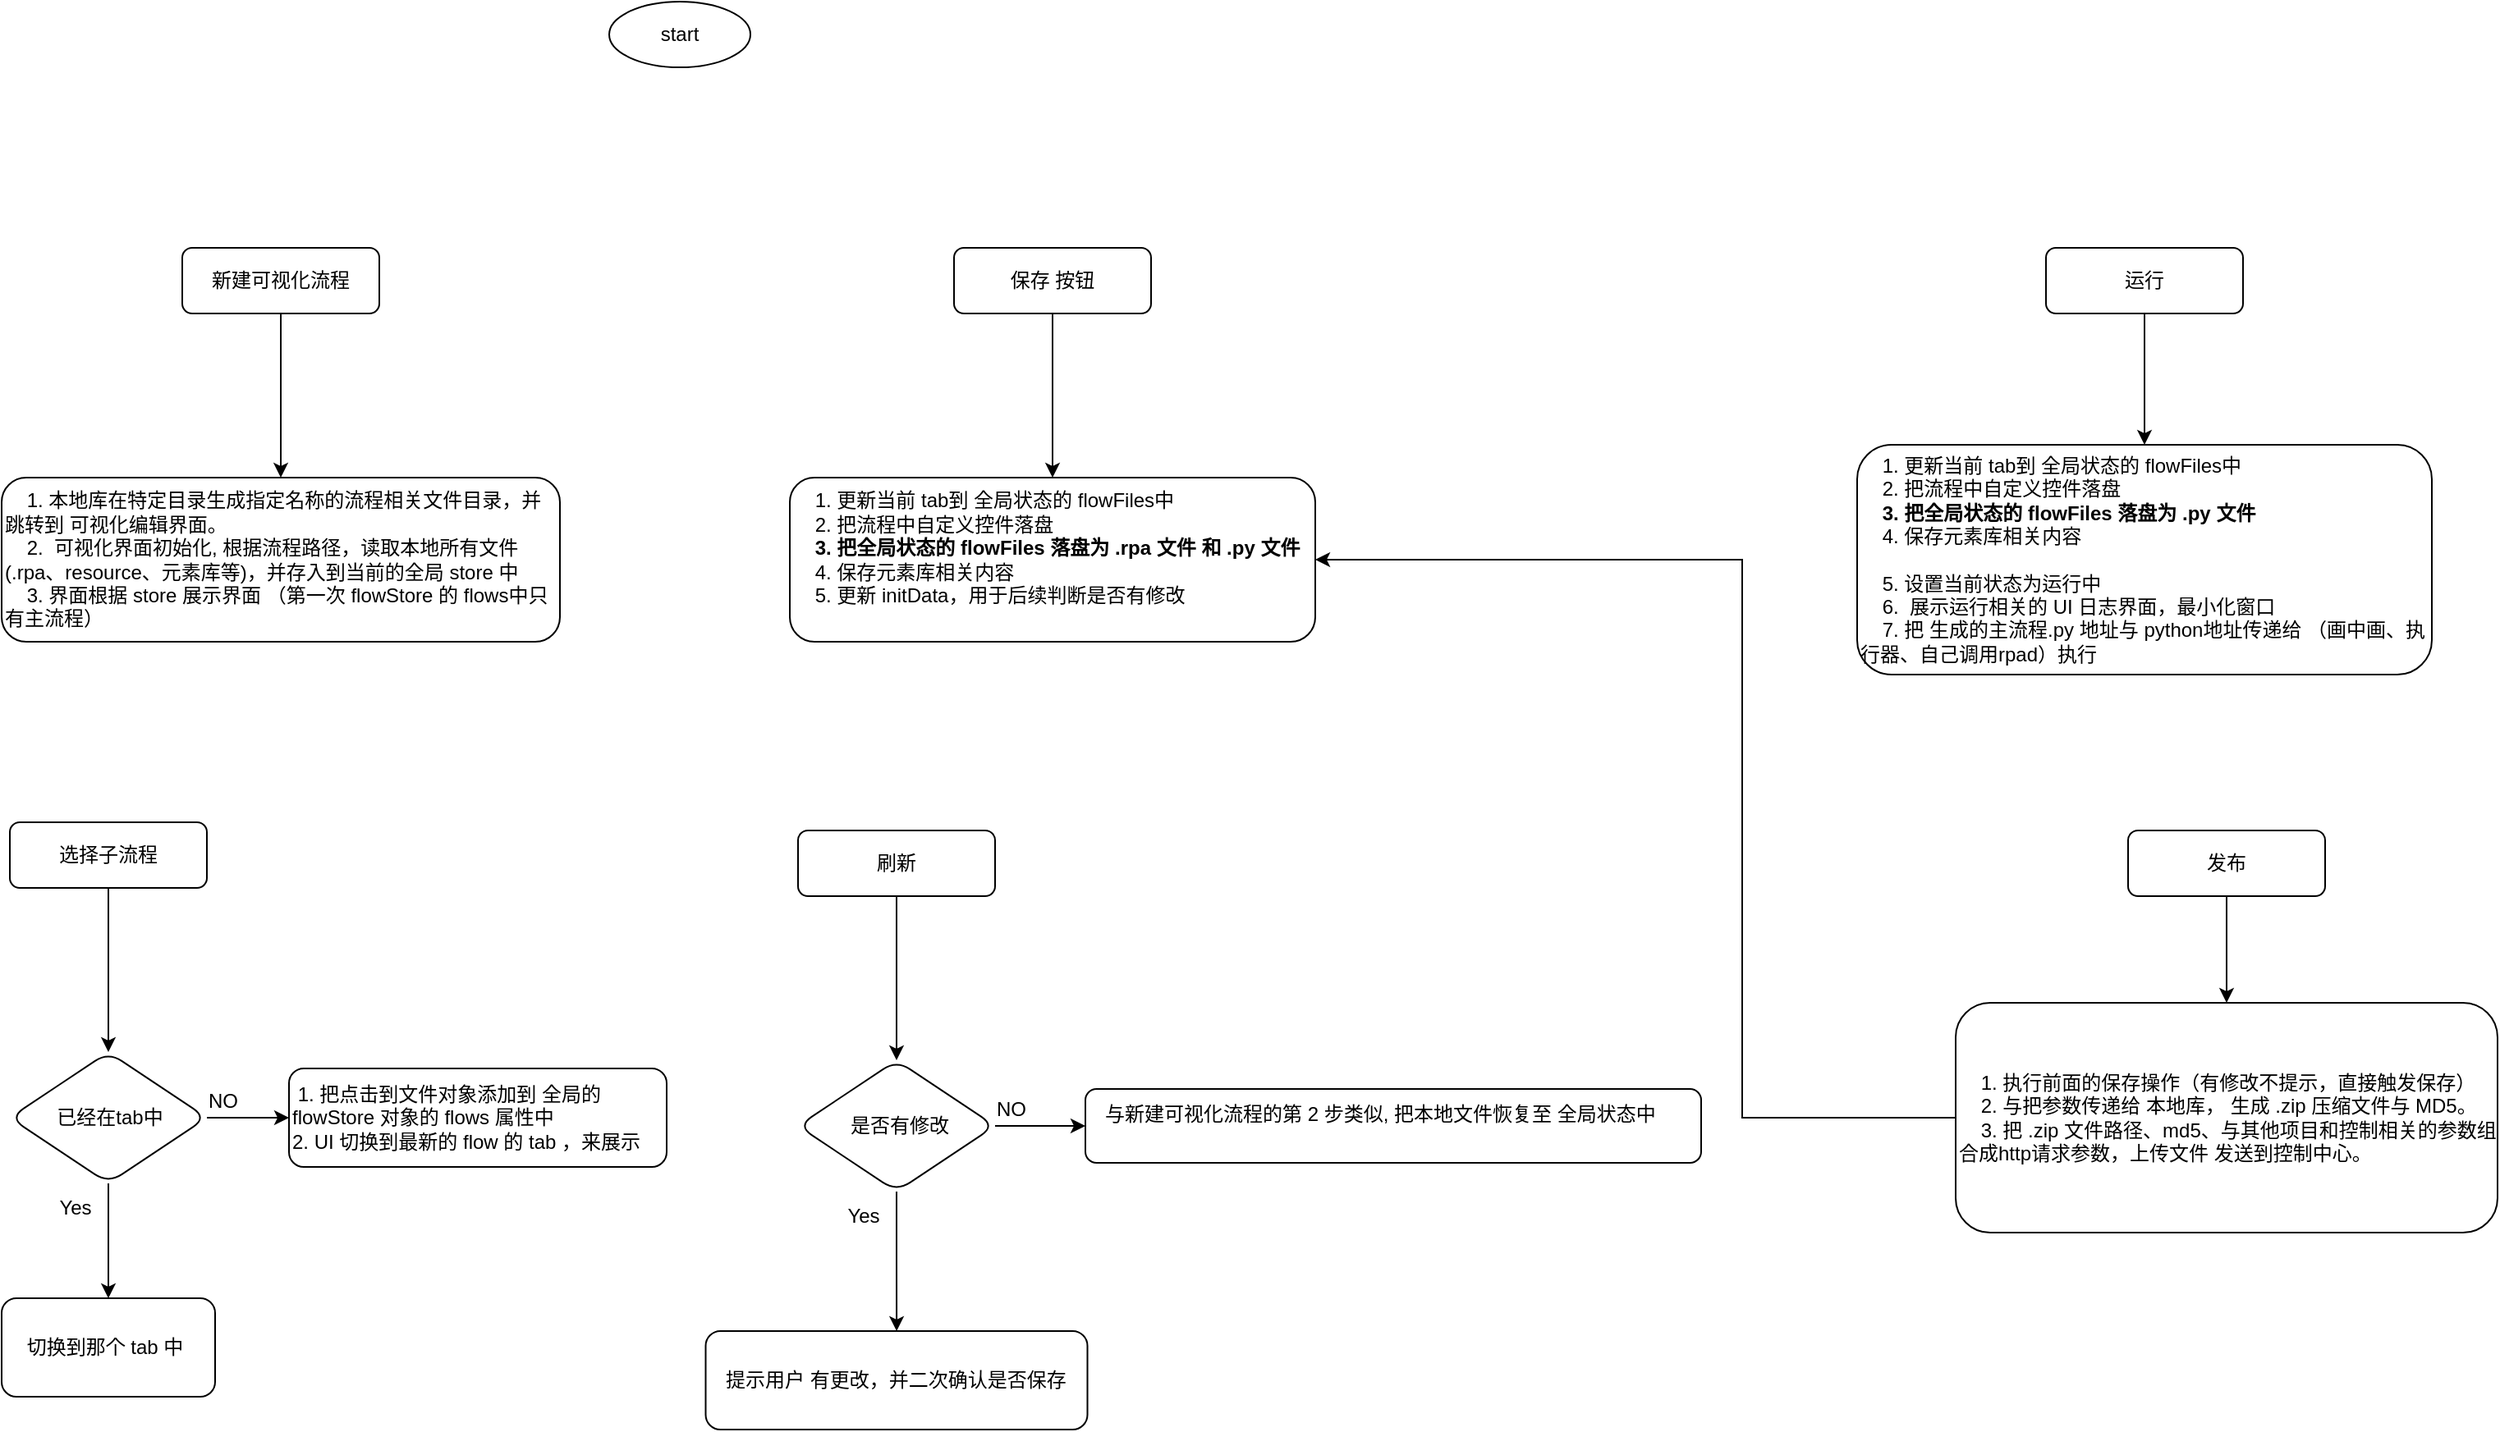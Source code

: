 <mxfile version="24.4.0" type="github">
  <diagram id="C5RBs43oDa-KdzZeNtuy" name="Page-1">
    <mxGraphModel dx="1194" dy="1750" grid="1" gridSize="10" guides="1" tooltips="1" connect="1" arrows="1" fold="1" page="1" pageScale="1" pageWidth="827" pageHeight="1169" math="0" shadow="0">
      <root>
        <mxCell id="WIyWlLk6GJQsqaUBKTNV-0" />
        <mxCell id="WIyWlLk6GJQsqaUBKTNV-1" parent="WIyWlLk6GJQsqaUBKTNV-0" />
        <mxCell id="EGJwQnW9SdyxZlmGQHke-2" value="" style="edgeStyle=orthogonalEdgeStyle;rounded=0;orthogonalLoop=1;jettySize=auto;html=1;fontFamily=Helvetica;fontSize=12;fontColor=default;" edge="1" parent="WIyWlLk6GJQsqaUBKTNV-1" source="WIyWlLk6GJQsqaUBKTNV-3" target="WIyWlLk6GJQsqaUBKTNV-7">
          <mxGeometry relative="1" as="geometry" />
        </mxCell>
        <mxCell id="WIyWlLk6GJQsqaUBKTNV-3" value="保存 按钮" style="rounded=1;whiteSpace=wrap;html=1;fontSize=12;glass=0;strokeWidth=1;shadow=0;" parent="WIyWlLk6GJQsqaUBKTNV-1" vertex="1">
          <mxGeometry x="620" y="80" width="120" height="40" as="geometry" />
        </mxCell>
        <mxCell id="WIyWlLk6GJQsqaUBKTNV-7" value="&lt;span style=&quot;background-color: initial;&quot;&gt;&amp;nbsp; &amp;nbsp; 1. 更新当前 tab到 全局状态的 flowFiles中&lt;/span&gt;&lt;br&gt;&lt;span style=&quot;background-color: initial;&quot;&gt;&amp;nbsp; &amp;nbsp; 2. 把流程中自定义控件落盘&lt;/span&gt;&lt;br&gt;&lt;b style=&quot;background-color: initial;&quot;&gt;&amp;nbsp; &amp;nbsp; 3. 把全局状态的 flowFiles 落盘为 .rpa 文件 和 .py 文件&lt;/b&gt;&lt;br&gt;&lt;span style=&quot;background-color: initial;&quot;&gt;&amp;nbsp; &amp;nbsp; 4. 保存元素库相关内容&lt;/span&gt;&lt;br&gt;&lt;div&gt;&amp;nbsp; &amp;nbsp; 5. 更新 initData，用于后续判断是否有修改&lt;/div&gt;&lt;div&gt;&lt;br&gt;&lt;/div&gt;" style="rounded=1;whiteSpace=wrap;html=1;fontSize=12;glass=0;strokeWidth=1;shadow=0;align=left;" parent="WIyWlLk6GJQsqaUBKTNV-1" vertex="1">
          <mxGeometry x="520" y="220" width="320" height="100" as="geometry" />
        </mxCell>
        <mxCell id="EGJwQnW9SdyxZlmGQHke-0" value="start" style="ellipse;whiteSpace=wrap;html=1;" vertex="1" parent="WIyWlLk6GJQsqaUBKTNV-1">
          <mxGeometry x="410" y="-70" width="86" height="40" as="geometry" />
        </mxCell>
        <mxCell id="EGJwQnW9SdyxZlmGQHke-3" value="" style="edgeStyle=orthogonalEdgeStyle;rounded=0;orthogonalLoop=1;jettySize=auto;html=1;fontFamily=Helvetica;fontSize=12;fontColor=default;" edge="1" parent="WIyWlLk6GJQsqaUBKTNV-1" source="EGJwQnW9SdyxZlmGQHke-4" target="EGJwQnW9SdyxZlmGQHke-5">
          <mxGeometry relative="1" as="geometry" />
        </mxCell>
        <mxCell id="EGJwQnW9SdyxZlmGQHke-4" value="新建可视化流程" style="rounded=1;whiteSpace=wrap;html=1;fontSize=12;glass=0;strokeWidth=1;shadow=0;" vertex="1" parent="WIyWlLk6GJQsqaUBKTNV-1">
          <mxGeometry x="150" y="80" width="120" height="40" as="geometry" />
        </mxCell>
        <mxCell id="EGJwQnW9SdyxZlmGQHke-5" value="&lt;span style=&quot;background-color: initial;&quot;&gt;&amp;nbsp; &amp;nbsp; 1. 本地库在特定目录生成指定名称的流程相关文件目录，并跳转到 可视化编辑界面。&lt;/span&gt;&lt;div&gt;&lt;span style=&quot;background-color: initial;&quot;&gt;&amp;nbsp; &amp;nbsp; 2.&amp;nbsp; 可视化界面初始化, 根据流程路径，读取本地所有文件(.rpa、resource、元素库等)，并存入到当前的全局 store 中&lt;/span&gt;&lt;/div&gt;&lt;div&gt;&lt;span style=&quot;background-color: initial;&quot;&gt;&amp;nbsp; &amp;nbsp; 3. 界面根据 store 展示界面 （第一次 flowStore 的 flows中只有主流程）&lt;/span&gt;&lt;/div&gt;" style="rounded=1;whiteSpace=wrap;html=1;fontSize=12;glass=0;strokeWidth=1;shadow=0;align=left;" vertex="1" parent="WIyWlLk6GJQsqaUBKTNV-1">
          <mxGeometry x="40" y="220" width="340" height="100" as="geometry" />
        </mxCell>
        <mxCell id="EGJwQnW9SdyxZlmGQHke-10" value="" style="edgeStyle=orthogonalEdgeStyle;rounded=0;orthogonalLoop=1;jettySize=auto;html=1;fontFamily=Helvetica;fontSize=12;fontColor=default;" edge="1" parent="WIyWlLk6GJQsqaUBKTNV-1" source="EGJwQnW9SdyxZlmGQHke-7" target="EGJwQnW9SdyxZlmGQHke-9">
          <mxGeometry relative="1" as="geometry" />
        </mxCell>
        <mxCell id="EGJwQnW9SdyxZlmGQHke-7" value="选择子流程" style="rounded=1;whiteSpace=wrap;html=1;fontSize=12;glass=0;strokeWidth=1;shadow=0;" vertex="1" parent="WIyWlLk6GJQsqaUBKTNV-1">
          <mxGeometry x="45" y="430" width="120" height="40" as="geometry" />
        </mxCell>
        <mxCell id="EGJwQnW9SdyxZlmGQHke-8" value="&amp;nbsp; &amp;nbsp; 切换到那个 tab 中&amp;nbsp;" style="rounded=1;whiteSpace=wrap;html=1;fontSize=12;glass=0;strokeWidth=1;shadow=0;align=left;" vertex="1" parent="WIyWlLk6GJQsqaUBKTNV-1">
          <mxGeometry x="40" y="720" width="130" height="60" as="geometry" />
        </mxCell>
        <mxCell id="EGJwQnW9SdyxZlmGQHke-11" value="" style="edgeStyle=orthogonalEdgeStyle;rounded=0;orthogonalLoop=1;jettySize=auto;html=1;fontFamily=Helvetica;fontSize=12;fontColor=default;" edge="1" parent="WIyWlLk6GJQsqaUBKTNV-1" source="EGJwQnW9SdyxZlmGQHke-9" target="EGJwQnW9SdyxZlmGQHke-8">
          <mxGeometry relative="1" as="geometry" />
        </mxCell>
        <mxCell id="EGJwQnW9SdyxZlmGQHke-13" value="" style="edgeStyle=orthogonalEdgeStyle;rounded=0;orthogonalLoop=1;jettySize=auto;html=1;fontFamily=Helvetica;fontSize=12;fontColor=default;" edge="1" parent="WIyWlLk6GJQsqaUBKTNV-1" source="EGJwQnW9SdyxZlmGQHke-9" target="EGJwQnW9SdyxZlmGQHke-12">
          <mxGeometry relative="1" as="geometry" />
        </mxCell>
        <mxCell id="EGJwQnW9SdyxZlmGQHke-9" value="&lt;div style=&quot;&quot;&gt;&lt;span style=&quot;background-color: initial;&quot;&gt;&amp;nbsp; &amp;nbsp; &amp;nbsp; &amp;nbsp; 已经在tab中&lt;/span&gt;&lt;/div&gt;" style="rhombus;whiteSpace=wrap;html=1;rounded=1;shadow=0;glass=0;strokeColor=default;strokeWidth=1;align=left;verticalAlign=middle;fontFamily=Helvetica;fontSize=12;fontColor=default;fillColor=default;" vertex="1" parent="WIyWlLk6GJQsqaUBKTNV-1">
          <mxGeometry x="45" y="570" width="120" height="80" as="geometry" />
        </mxCell>
        <mxCell id="EGJwQnW9SdyxZlmGQHke-12" value="&amp;nbsp;1. 把点击到文件对象添加到 全局的 flowStore 对象的 flows 属性中&lt;div&gt;2. UI 切换到最新的 flow 的 tab ，来展示&lt;/div&gt;" style="rounded=1;whiteSpace=wrap;html=1;fontSize=12;glass=0;strokeWidth=1;shadow=0;align=left;" vertex="1" parent="WIyWlLk6GJQsqaUBKTNV-1">
          <mxGeometry x="215" y="580" width="230" height="60" as="geometry" />
        </mxCell>
        <mxCell id="EGJwQnW9SdyxZlmGQHke-14" value="NO" style="text;html=1;align=center;verticalAlign=middle;whiteSpace=wrap;rounded=0;fontFamily=Helvetica;fontSize=12;fontColor=default;" vertex="1" parent="WIyWlLk6GJQsqaUBKTNV-1">
          <mxGeometry x="145" y="585" width="60" height="30" as="geometry" />
        </mxCell>
        <mxCell id="EGJwQnW9SdyxZlmGQHke-15" value="Yes" style="text;html=1;align=center;verticalAlign=middle;whiteSpace=wrap;rounded=0;fontFamily=Helvetica;fontSize=12;fontColor=default;" vertex="1" parent="WIyWlLk6GJQsqaUBKTNV-1">
          <mxGeometry x="55" y="650" width="60" height="30" as="geometry" />
        </mxCell>
        <mxCell id="EGJwQnW9SdyxZlmGQHke-16" value="" style="edgeStyle=orthogonalEdgeStyle;rounded=0;orthogonalLoop=1;jettySize=auto;html=1;fontFamily=Helvetica;fontSize=12;fontColor=default;" edge="1" parent="WIyWlLk6GJQsqaUBKTNV-1" source="EGJwQnW9SdyxZlmGQHke-17" target="EGJwQnW9SdyxZlmGQHke-21">
          <mxGeometry relative="1" as="geometry" />
        </mxCell>
        <mxCell id="EGJwQnW9SdyxZlmGQHke-17" value="刷新" style="rounded=1;whiteSpace=wrap;html=1;fontSize=12;glass=0;strokeWidth=1;shadow=0;" vertex="1" parent="WIyWlLk6GJQsqaUBKTNV-1">
          <mxGeometry x="525" y="435" width="120" height="40" as="geometry" />
        </mxCell>
        <mxCell id="EGJwQnW9SdyxZlmGQHke-18" value="&amp;nbsp; &amp;nbsp;提示用户 有更改，并二次确认是否保存" style="rounded=1;whiteSpace=wrap;html=1;fontSize=12;glass=0;strokeWidth=1;shadow=0;align=left;" vertex="1" parent="WIyWlLk6GJQsqaUBKTNV-1">
          <mxGeometry x="468.75" y="740" width="232.5" height="60" as="geometry" />
        </mxCell>
        <mxCell id="EGJwQnW9SdyxZlmGQHke-19" value="" style="edgeStyle=orthogonalEdgeStyle;rounded=0;orthogonalLoop=1;jettySize=auto;html=1;fontFamily=Helvetica;fontSize=12;fontColor=default;" edge="1" parent="WIyWlLk6GJQsqaUBKTNV-1" source="EGJwQnW9SdyxZlmGQHke-21" target="EGJwQnW9SdyxZlmGQHke-18">
          <mxGeometry relative="1" as="geometry" />
        </mxCell>
        <mxCell id="EGJwQnW9SdyxZlmGQHke-20" value="" style="edgeStyle=orthogonalEdgeStyle;rounded=0;orthogonalLoop=1;jettySize=auto;html=1;fontFamily=Helvetica;fontSize=12;fontColor=default;" edge="1" parent="WIyWlLk6GJQsqaUBKTNV-1" source="EGJwQnW9SdyxZlmGQHke-21" target="EGJwQnW9SdyxZlmGQHke-22">
          <mxGeometry relative="1" as="geometry" />
        </mxCell>
        <mxCell id="EGJwQnW9SdyxZlmGQHke-21" value="&lt;div style=&quot;&quot;&gt;&amp;nbsp; &amp;nbsp; &amp;nbsp; &amp;nbsp; &amp;nbsp;是否有修改&lt;/div&gt;" style="rhombus;whiteSpace=wrap;html=1;rounded=1;shadow=0;glass=0;strokeColor=default;strokeWidth=1;align=left;verticalAlign=middle;fontFamily=Helvetica;fontSize=12;fontColor=default;fillColor=default;" vertex="1" parent="WIyWlLk6GJQsqaUBKTNV-1">
          <mxGeometry x="525" y="575" width="120" height="80" as="geometry" />
        </mxCell>
        <mxCell id="EGJwQnW9SdyxZlmGQHke-22" value="&amp;nbsp; &amp;nbsp;与新建可视化流程的第 2 步类似, 把本地文件恢复至 全局状态中&lt;div&gt;&amp;nbsp; &amp;nbsp;&amp;nbsp;&lt;/div&gt;" style="rounded=1;whiteSpace=wrap;html=1;fontSize=12;glass=0;strokeWidth=1;shadow=0;align=left;" vertex="1" parent="WIyWlLk6GJQsqaUBKTNV-1">
          <mxGeometry x="700" y="592.5" width="375" height="45" as="geometry" />
        </mxCell>
        <mxCell id="EGJwQnW9SdyxZlmGQHke-23" value="NO" style="text;html=1;align=center;verticalAlign=middle;whiteSpace=wrap;rounded=0;fontFamily=Helvetica;fontSize=12;fontColor=default;" vertex="1" parent="WIyWlLk6GJQsqaUBKTNV-1">
          <mxGeometry x="625" y="590" width="60" height="30" as="geometry" />
        </mxCell>
        <mxCell id="EGJwQnW9SdyxZlmGQHke-24" value="Yes" style="text;html=1;align=center;verticalAlign=middle;whiteSpace=wrap;rounded=0;fontFamily=Helvetica;fontSize=12;fontColor=default;" vertex="1" parent="WIyWlLk6GJQsqaUBKTNV-1">
          <mxGeometry x="535" y="655" width="60" height="30" as="geometry" />
        </mxCell>
        <mxCell id="EGJwQnW9SdyxZlmGQHke-25" value="" style="edgeStyle=orthogonalEdgeStyle;rounded=0;orthogonalLoop=1;jettySize=auto;html=1;fontFamily=Helvetica;fontSize=12;fontColor=default;" edge="1" parent="WIyWlLk6GJQsqaUBKTNV-1" source="EGJwQnW9SdyxZlmGQHke-26" target="EGJwQnW9SdyxZlmGQHke-27">
          <mxGeometry relative="1" as="geometry" />
        </mxCell>
        <mxCell id="EGJwQnW9SdyxZlmGQHke-26" value="运行" style="rounded=1;whiteSpace=wrap;html=1;fontSize=12;glass=0;strokeWidth=1;shadow=0;" vertex="1" parent="WIyWlLk6GJQsqaUBKTNV-1">
          <mxGeometry x="1285" y="80" width="120" height="40" as="geometry" />
        </mxCell>
        <mxCell id="EGJwQnW9SdyxZlmGQHke-27" value="&lt;span style=&quot;background-color: initial;&quot;&gt;&amp;nbsp; &amp;nbsp; 1. 更新当前 tab到 全局状态的 flowFiles中&lt;/span&gt;&lt;br&gt;&lt;span style=&quot;background-color: initial;&quot;&gt;&amp;nbsp; &amp;nbsp; 2. 把流程中自定义控件落盘&lt;/span&gt;&lt;br&gt;&lt;b style=&quot;background-color: initial;&quot;&gt;&amp;nbsp; &amp;nbsp; 3. 把全局状态的 flowFiles 落盘为 .py 文件&lt;/b&gt;&lt;br&gt;&lt;span style=&quot;background-color: initial;&quot;&gt;&amp;nbsp; &amp;nbsp; 4. 保存元素库相关内容&lt;/span&gt;&lt;br&gt;&lt;div&gt;&amp;nbsp; &amp;nbsp;&amp;nbsp;&lt;/div&gt;&lt;div&gt;&amp;nbsp; &amp;nbsp; 5. 设置当前状态为运行中&lt;/div&gt;&lt;div&gt;&amp;nbsp; &amp;nbsp; 6.&amp;nbsp; 展示运行相关的 UI 日志界面，最小化窗口&lt;/div&gt;&lt;div&gt;&amp;nbsp; &amp;nbsp; 7. 把 生成的主流程.py 地址与 python地址传递给 （画中画、执行器、自己调用rpad）执行&lt;/div&gt;" style="rounded=1;whiteSpace=wrap;html=1;fontSize=12;glass=0;strokeWidth=1;shadow=0;align=left;" vertex="1" parent="WIyWlLk6GJQsqaUBKTNV-1">
          <mxGeometry x="1170" y="200" width="350" height="140" as="geometry" />
        </mxCell>
        <mxCell id="EGJwQnW9SdyxZlmGQHke-28" value="" style="edgeStyle=orthogonalEdgeStyle;rounded=0;orthogonalLoop=1;jettySize=auto;html=1;fontFamily=Helvetica;fontSize=12;fontColor=default;" edge="1" parent="WIyWlLk6GJQsqaUBKTNV-1" source="EGJwQnW9SdyxZlmGQHke-29" target="EGJwQnW9SdyxZlmGQHke-30">
          <mxGeometry relative="1" as="geometry" />
        </mxCell>
        <mxCell id="EGJwQnW9SdyxZlmGQHke-29" value="发布" style="rounded=1;whiteSpace=wrap;html=1;fontSize=12;glass=0;strokeWidth=1;shadow=0;" vertex="1" parent="WIyWlLk6GJQsqaUBKTNV-1">
          <mxGeometry x="1335" y="435" width="120" height="40" as="geometry" />
        </mxCell>
        <mxCell id="EGJwQnW9SdyxZlmGQHke-32" style="edgeStyle=orthogonalEdgeStyle;rounded=0;orthogonalLoop=1;jettySize=auto;html=1;entryX=1;entryY=0.5;entryDx=0;entryDy=0;fontFamily=Helvetica;fontSize=12;fontColor=default;" edge="1" parent="WIyWlLk6GJQsqaUBKTNV-1" source="EGJwQnW9SdyxZlmGQHke-30" target="WIyWlLk6GJQsqaUBKTNV-7">
          <mxGeometry relative="1" as="geometry">
            <Array as="points">
              <mxPoint x="1100" y="610" />
              <mxPoint x="1100" y="270" />
            </Array>
          </mxGeometry>
        </mxCell>
        <mxCell id="EGJwQnW9SdyxZlmGQHke-30" value="&amp;nbsp; &amp;nbsp; 1. 执行前面的保存操作（有修改不提示，直接触发保存）&lt;div&gt;&amp;nbsp; &amp;nbsp; 2. 与把参数传递给 本地库， 生成 .zip 压缩文件与 MD5。&lt;/div&gt;&lt;div&gt;&amp;nbsp; &amp;nbsp; 3. 把 .zip 文件路径、md5、与其他项目和控制相关的参数组合成http请求参数，上传文件 发送到控制中心。&lt;/div&gt;" style="rounded=1;whiteSpace=wrap;html=1;fontSize=12;glass=0;strokeWidth=1;shadow=0;align=left;" vertex="1" parent="WIyWlLk6GJQsqaUBKTNV-1">
          <mxGeometry x="1230" y="540" width="330" height="140" as="geometry" />
        </mxCell>
      </root>
    </mxGraphModel>
  </diagram>
</mxfile>
